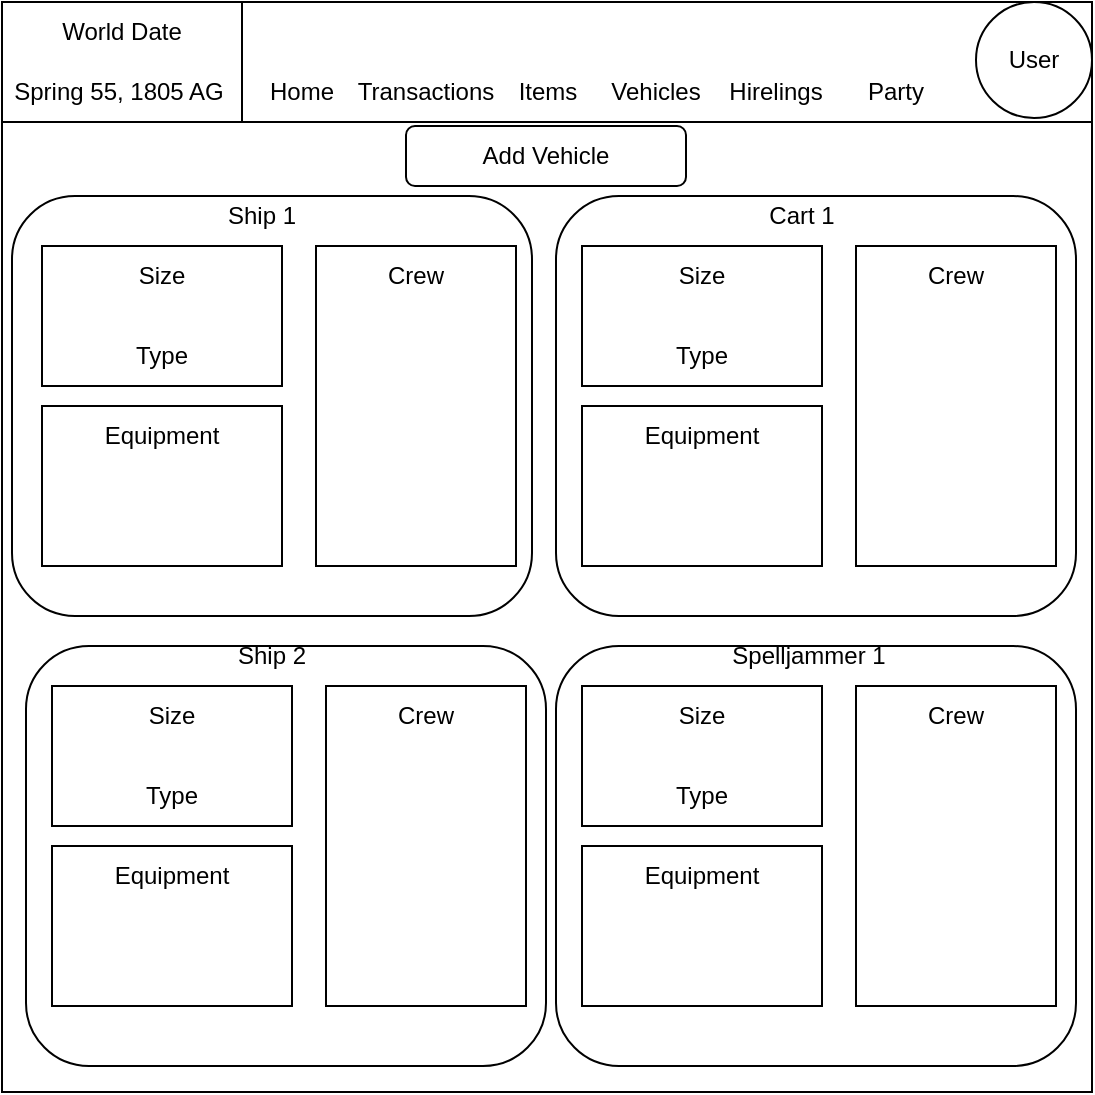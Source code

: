 <mxfile version="24.8.3">
  <diagram name="Page-1" id="vCg_MlWZA_7JhtkfMOp2">
    <mxGraphModel dx="2074" dy="1104" grid="1" gridSize="10" guides="1" tooltips="1" connect="1" arrows="1" fold="1" page="1" pageScale="1" pageWidth="850" pageHeight="1100" math="0" shadow="0">
      <root>
        <mxCell id="0" />
        <mxCell id="1" parent="0" />
        <mxCell id="FswJCTiF_LaIAhzLPm2B-1" value="" style="whiteSpace=wrap;html=1;aspect=fixed;fillColor=default;" parent="1" vertex="1">
          <mxGeometry x="153" y="278" width="545" height="545" as="geometry" />
        </mxCell>
        <mxCell id="FswJCTiF_LaIAhzLPm2B-2" value="" style="rounded=0;whiteSpace=wrap;html=1;" parent="1" vertex="1">
          <mxGeometry x="153" y="278" width="545" height="60" as="geometry" />
        </mxCell>
        <mxCell id="FswJCTiF_LaIAhzLPm2B-77" value="User" style="ellipse;whiteSpace=wrap;html=1;aspect=fixed;" parent="1" vertex="1">
          <mxGeometry x="640" y="278" width="58" height="58" as="geometry" />
        </mxCell>
        <mxCell id="FswJCTiF_LaIAhzLPm2B-105" value="" style="rounded=1;whiteSpace=wrap;html=1;" parent="1" vertex="1">
          <mxGeometry x="158" y="375" width="260" height="210" as="geometry" />
        </mxCell>
        <mxCell id="FswJCTiF_LaIAhzLPm2B-106" value="Ship 1" style="text;html=1;align=center;verticalAlign=middle;whiteSpace=wrap;rounded=0;" parent="1" vertex="1">
          <mxGeometry x="253" y="370" width="60" height="30" as="geometry" />
        </mxCell>
        <mxCell id="FswJCTiF_LaIAhzLPm2B-109" value="" style="rounded=0;whiteSpace=wrap;html=1;" parent="1" vertex="1">
          <mxGeometry x="310" y="400" width="100" height="160" as="geometry" />
        </mxCell>
        <mxCell id="FswJCTiF_LaIAhzLPm2B-113" value="" style="rounded=0;whiteSpace=wrap;html=1;" parent="1" vertex="1">
          <mxGeometry x="173" y="400" width="120" height="70" as="geometry" />
        </mxCell>
        <mxCell id="FswJCTiF_LaIAhzLPm2B-107" value="Size" style="text;html=1;align=center;verticalAlign=middle;whiteSpace=wrap;rounded=0;" parent="1" vertex="1">
          <mxGeometry x="203" y="400" width="60" height="30" as="geometry" />
        </mxCell>
        <mxCell id="FswJCTiF_LaIAhzLPm2B-108" value="Crew" style="text;html=1;align=center;verticalAlign=middle;whiteSpace=wrap;rounded=0;" parent="1" vertex="1">
          <mxGeometry x="330" y="400" width="60" height="30" as="geometry" />
        </mxCell>
        <mxCell id="FswJCTiF_LaIAhzLPm2B-111" value="" style="rounded=0;whiteSpace=wrap;html=1;" parent="1" vertex="1">
          <mxGeometry x="173" y="480" width="120" height="80" as="geometry" />
        </mxCell>
        <mxCell id="FswJCTiF_LaIAhzLPm2B-112" value="Equipment" style="text;html=1;align=center;verticalAlign=middle;whiteSpace=wrap;rounded=0;" parent="1" vertex="1">
          <mxGeometry x="203" y="480" width="60" height="30" as="geometry" />
        </mxCell>
        <mxCell id="FswJCTiF_LaIAhzLPm2B-114" value="Type" style="text;html=1;align=center;verticalAlign=middle;whiteSpace=wrap;rounded=0;" parent="1" vertex="1">
          <mxGeometry x="203" y="440" width="60" height="30" as="geometry" />
        </mxCell>
        <mxCell id="FswJCTiF_LaIAhzLPm2B-115" value="" style="rounded=1;whiteSpace=wrap;html=1;" parent="1" vertex="1">
          <mxGeometry x="165" y="600" width="260" height="210" as="geometry" />
        </mxCell>
        <mxCell id="FswJCTiF_LaIAhzLPm2B-116" value="Ship 2" style="text;html=1;align=center;verticalAlign=middle;whiteSpace=wrap;rounded=0;" parent="1" vertex="1">
          <mxGeometry x="258" y="590" width="60" height="30" as="geometry" />
        </mxCell>
        <mxCell id="FswJCTiF_LaIAhzLPm2B-117" value="" style="rounded=0;whiteSpace=wrap;html=1;" parent="1" vertex="1">
          <mxGeometry x="315" y="620" width="100" height="160" as="geometry" />
        </mxCell>
        <mxCell id="FswJCTiF_LaIAhzLPm2B-118" value="" style="rounded=0;whiteSpace=wrap;html=1;" parent="1" vertex="1">
          <mxGeometry x="178" y="620" width="120" height="70" as="geometry" />
        </mxCell>
        <mxCell id="FswJCTiF_LaIAhzLPm2B-119" value="Size" style="text;html=1;align=center;verticalAlign=middle;whiteSpace=wrap;rounded=0;" parent="1" vertex="1">
          <mxGeometry x="208" y="620" width="60" height="30" as="geometry" />
        </mxCell>
        <mxCell id="FswJCTiF_LaIAhzLPm2B-120" value="Crew" style="text;html=1;align=center;verticalAlign=middle;whiteSpace=wrap;rounded=0;" parent="1" vertex="1">
          <mxGeometry x="335" y="620" width="60" height="30" as="geometry" />
        </mxCell>
        <mxCell id="FswJCTiF_LaIAhzLPm2B-121" value="" style="rounded=0;whiteSpace=wrap;html=1;" parent="1" vertex="1">
          <mxGeometry x="178" y="700" width="120" height="80" as="geometry" />
        </mxCell>
        <mxCell id="FswJCTiF_LaIAhzLPm2B-122" value="Equipment" style="text;html=1;align=center;verticalAlign=middle;whiteSpace=wrap;rounded=0;" parent="1" vertex="1">
          <mxGeometry x="208" y="700" width="60" height="30" as="geometry" />
        </mxCell>
        <mxCell id="FswJCTiF_LaIAhzLPm2B-123" value="Type" style="text;html=1;align=center;verticalAlign=middle;whiteSpace=wrap;rounded=0;" parent="1" vertex="1">
          <mxGeometry x="208" y="660" width="60" height="30" as="geometry" />
        </mxCell>
        <mxCell id="FswJCTiF_LaIAhzLPm2B-124" value="" style="rounded=1;whiteSpace=wrap;html=1;" parent="1" vertex="1">
          <mxGeometry x="430" y="600" width="260" height="210" as="geometry" />
        </mxCell>
        <mxCell id="FswJCTiF_LaIAhzLPm2B-125" value="Spelljammer 1" style="text;html=1;align=center;verticalAlign=middle;whiteSpace=wrap;rounded=0;" parent="1" vertex="1">
          <mxGeometry x="513" y="590" width="87" height="30" as="geometry" />
        </mxCell>
        <mxCell id="FswJCTiF_LaIAhzLPm2B-126" value="" style="rounded=0;whiteSpace=wrap;html=1;" parent="1" vertex="1">
          <mxGeometry x="580" y="620" width="100" height="160" as="geometry" />
        </mxCell>
        <mxCell id="FswJCTiF_LaIAhzLPm2B-127" value="" style="rounded=0;whiteSpace=wrap;html=1;" parent="1" vertex="1">
          <mxGeometry x="443" y="620" width="120" height="70" as="geometry" />
        </mxCell>
        <mxCell id="FswJCTiF_LaIAhzLPm2B-128" value="Size" style="text;html=1;align=center;verticalAlign=middle;whiteSpace=wrap;rounded=0;" parent="1" vertex="1">
          <mxGeometry x="473" y="620" width="60" height="30" as="geometry" />
        </mxCell>
        <mxCell id="FswJCTiF_LaIAhzLPm2B-129" value="Crew" style="text;html=1;align=center;verticalAlign=middle;whiteSpace=wrap;rounded=0;" parent="1" vertex="1">
          <mxGeometry x="600" y="620" width="60" height="30" as="geometry" />
        </mxCell>
        <mxCell id="FswJCTiF_LaIAhzLPm2B-130" value="" style="rounded=0;whiteSpace=wrap;html=1;" parent="1" vertex="1">
          <mxGeometry x="443" y="700" width="120" height="80" as="geometry" />
        </mxCell>
        <mxCell id="FswJCTiF_LaIAhzLPm2B-131" value="Equipment" style="text;html=1;align=center;verticalAlign=middle;whiteSpace=wrap;rounded=0;" parent="1" vertex="1">
          <mxGeometry x="473" y="700" width="60" height="30" as="geometry" />
        </mxCell>
        <mxCell id="FswJCTiF_LaIAhzLPm2B-132" value="Type" style="text;html=1;align=center;verticalAlign=middle;whiteSpace=wrap;rounded=0;" parent="1" vertex="1">
          <mxGeometry x="473" y="660" width="60" height="30" as="geometry" />
        </mxCell>
        <mxCell id="FswJCTiF_LaIAhzLPm2B-133" value="" style="rounded=1;whiteSpace=wrap;html=1;" parent="1" vertex="1">
          <mxGeometry x="430" y="375" width="260" height="210" as="geometry" />
        </mxCell>
        <mxCell id="FswJCTiF_LaIAhzLPm2B-134" value="Cart 1" style="text;html=1;align=center;verticalAlign=middle;whiteSpace=wrap;rounded=0;" parent="1" vertex="1">
          <mxGeometry x="523" y="370" width="60" height="30" as="geometry" />
        </mxCell>
        <mxCell id="FswJCTiF_LaIAhzLPm2B-135" value="" style="rounded=0;whiteSpace=wrap;html=1;" parent="1" vertex="1">
          <mxGeometry x="580" y="400" width="100" height="160" as="geometry" />
        </mxCell>
        <mxCell id="FswJCTiF_LaIAhzLPm2B-136" value="" style="rounded=0;whiteSpace=wrap;html=1;" parent="1" vertex="1">
          <mxGeometry x="443" y="400" width="120" height="70" as="geometry" />
        </mxCell>
        <mxCell id="FswJCTiF_LaIAhzLPm2B-137" value="Size" style="text;html=1;align=center;verticalAlign=middle;whiteSpace=wrap;rounded=0;" parent="1" vertex="1">
          <mxGeometry x="473" y="400" width="60" height="30" as="geometry" />
        </mxCell>
        <mxCell id="FswJCTiF_LaIAhzLPm2B-138" value="Crew" style="text;html=1;align=center;verticalAlign=middle;whiteSpace=wrap;rounded=0;" parent="1" vertex="1">
          <mxGeometry x="600" y="400" width="60" height="30" as="geometry" />
        </mxCell>
        <mxCell id="FswJCTiF_LaIAhzLPm2B-139" value="" style="rounded=0;whiteSpace=wrap;html=1;" parent="1" vertex="1">
          <mxGeometry x="443" y="480" width="120" height="80" as="geometry" />
        </mxCell>
        <mxCell id="FswJCTiF_LaIAhzLPm2B-140" value="Equipment" style="text;html=1;align=center;verticalAlign=middle;whiteSpace=wrap;rounded=0;" parent="1" vertex="1">
          <mxGeometry x="473" y="480" width="60" height="30" as="geometry" />
        </mxCell>
        <mxCell id="FswJCTiF_LaIAhzLPm2B-141" value="Type" style="text;html=1;align=center;verticalAlign=middle;whiteSpace=wrap;rounded=0;" parent="1" vertex="1">
          <mxGeometry x="473" y="440" width="60" height="30" as="geometry" />
        </mxCell>
        <mxCell id="dtP0skx3PN0hYIcFsRl8-1" value="Add Vehicle" style="rounded=1;whiteSpace=wrap;html=1;" vertex="1" parent="1">
          <mxGeometry x="355" y="340" width="140" height="30" as="geometry" />
        </mxCell>
        <mxCell id="dtP0skx3PN0hYIcFsRl8-2" value="Home" style="text;html=1;align=center;verticalAlign=middle;whiteSpace=wrap;rounded=0;" vertex="1" parent="1">
          <mxGeometry x="273" y="308" width="60" height="30" as="geometry" />
        </mxCell>
        <mxCell id="dtP0skx3PN0hYIcFsRl8-3" value="Transactions" style="text;html=1;align=center;verticalAlign=middle;whiteSpace=wrap;rounded=0;" vertex="1" parent="1">
          <mxGeometry x="335" y="308" width="60" height="30" as="geometry" />
        </mxCell>
        <mxCell id="dtP0skx3PN0hYIcFsRl8-4" value="Items" style="text;html=1;align=center;verticalAlign=middle;whiteSpace=wrap;rounded=0;" vertex="1" parent="1">
          <mxGeometry x="395.5" y="308" width="60" height="30" as="geometry" />
        </mxCell>
        <mxCell id="dtP0skx3PN0hYIcFsRl8-5" value="Vehicles" style="text;html=1;align=center;verticalAlign=middle;whiteSpace=wrap;rounded=0;" vertex="1" parent="1">
          <mxGeometry x="450" y="308" width="60" height="30" as="geometry" />
        </mxCell>
        <mxCell id="dtP0skx3PN0hYIcFsRl8-6" value="" style="rounded=0;whiteSpace=wrap;html=1;" vertex="1" parent="1">
          <mxGeometry x="153" y="278" width="120" height="60" as="geometry" />
        </mxCell>
        <mxCell id="dtP0skx3PN0hYIcFsRl8-7" value="World Date" style="text;html=1;align=center;verticalAlign=middle;whiteSpace=wrap;rounded=0;" vertex="1" parent="1">
          <mxGeometry x="173" y="278" width="80" height="30" as="geometry" />
        </mxCell>
        <mxCell id="dtP0skx3PN0hYIcFsRl8-8" value="Spring 55, 1805 AG" style="text;html=1;align=center;verticalAlign=middle;whiteSpace=wrap;rounded=0;" vertex="1" parent="1">
          <mxGeometry x="153" y="308" width="117" height="30" as="geometry" />
        </mxCell>
        <mxCell id="dtP0skx3PN0hYIcFsRl8-9" value="Hirelings" style="text;html=1;align=center;verticalAlign=middle;whiteSpace=wrap;rounded=0;" vertex="1" parent="1">
          <mxGeometry x="510" y="308" width="60" height="30" as="geometry" />
        </mxCell>
        <mxCell id="dtP0skx3PN0hYIcFsRl8-10" value="Party" style="text;html=1;align=center;verticalAlign=middle;whiteSpace=wrap;rounded=0;" vertex="1" parent="1">
          <mxGeometry x="570" y="308" width="60" height="30" as="geometry" />
        </mxCell>
      </root>
    </mxGraphModel>
  </diagram>
</mxfile>

